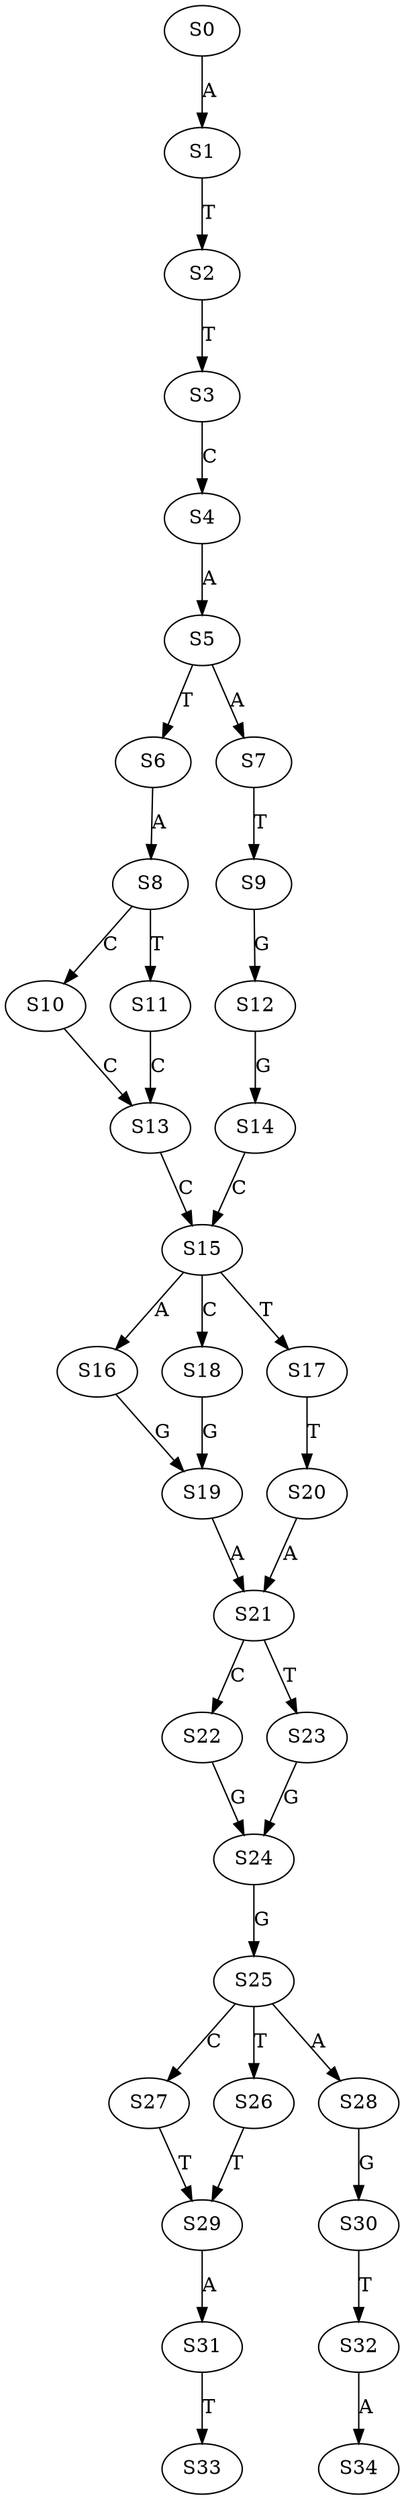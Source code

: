 strict digraph  {
	S0 -> S1 [ label = A ];
	S1 -> S2 [ label = T ];
	S2 -> S3 [ label = T ];
	S3 -> S4 [ label = C ];
	S4 -> S5 [ label = A ];
	S5 -> S6 [ label = T ];
	S5 -> S7 [ label = A ];
	S6 -> S8 [ label = A ];
	S7 -> S9 [ label = T ];
	S8 -> S10 [ label = C ];
	S8 -> S11 [ label = T ];
	S9 -> S12 [ label = G ];
	S10 -> S13 [ label = C ];
	S11 -> S13 [ label = C ];
	S12 -> S14 [ label = G ];
	S13 -> S15 [ label = C ];
	S14 -> S15 [ label = C ];
	S15 -> S16 [ label = A ];
	S15 -> S17 [ label = T ];
	S15 -> S18 [ label = C ];
	S16 -> S19 [ label = G ];
	S17 -> S20 [ label = T ];
	S18 -> S19 [ label = G ];
	S19 -> S21 [ label = A ];
	S20 -> S21 [ label = A ];
	S21 -> S22 [ label = C ];
	S21 -> S23 [ label = T ];
	S22 -> S24 [ label = G ];
	S23 -> S24 [ label = G ];
	S24 -> S25 [ label = G ];
	S25 -> S26 [ label = T ];
	S25 -> S27 [ label = C ];
	S25 -> S28 [ label = A ];
	S26 -> S29 [ label = T ];
	S27 -> S29 [ label = T ];
	S28 -> S30 [ label = G ];
	S29 -> S31 [ label = A ];
	S30 -> S32 [ label = T ];
	S31 -> S33 [ label = T ];
	S32 -> S34 [ label = A ];
}
